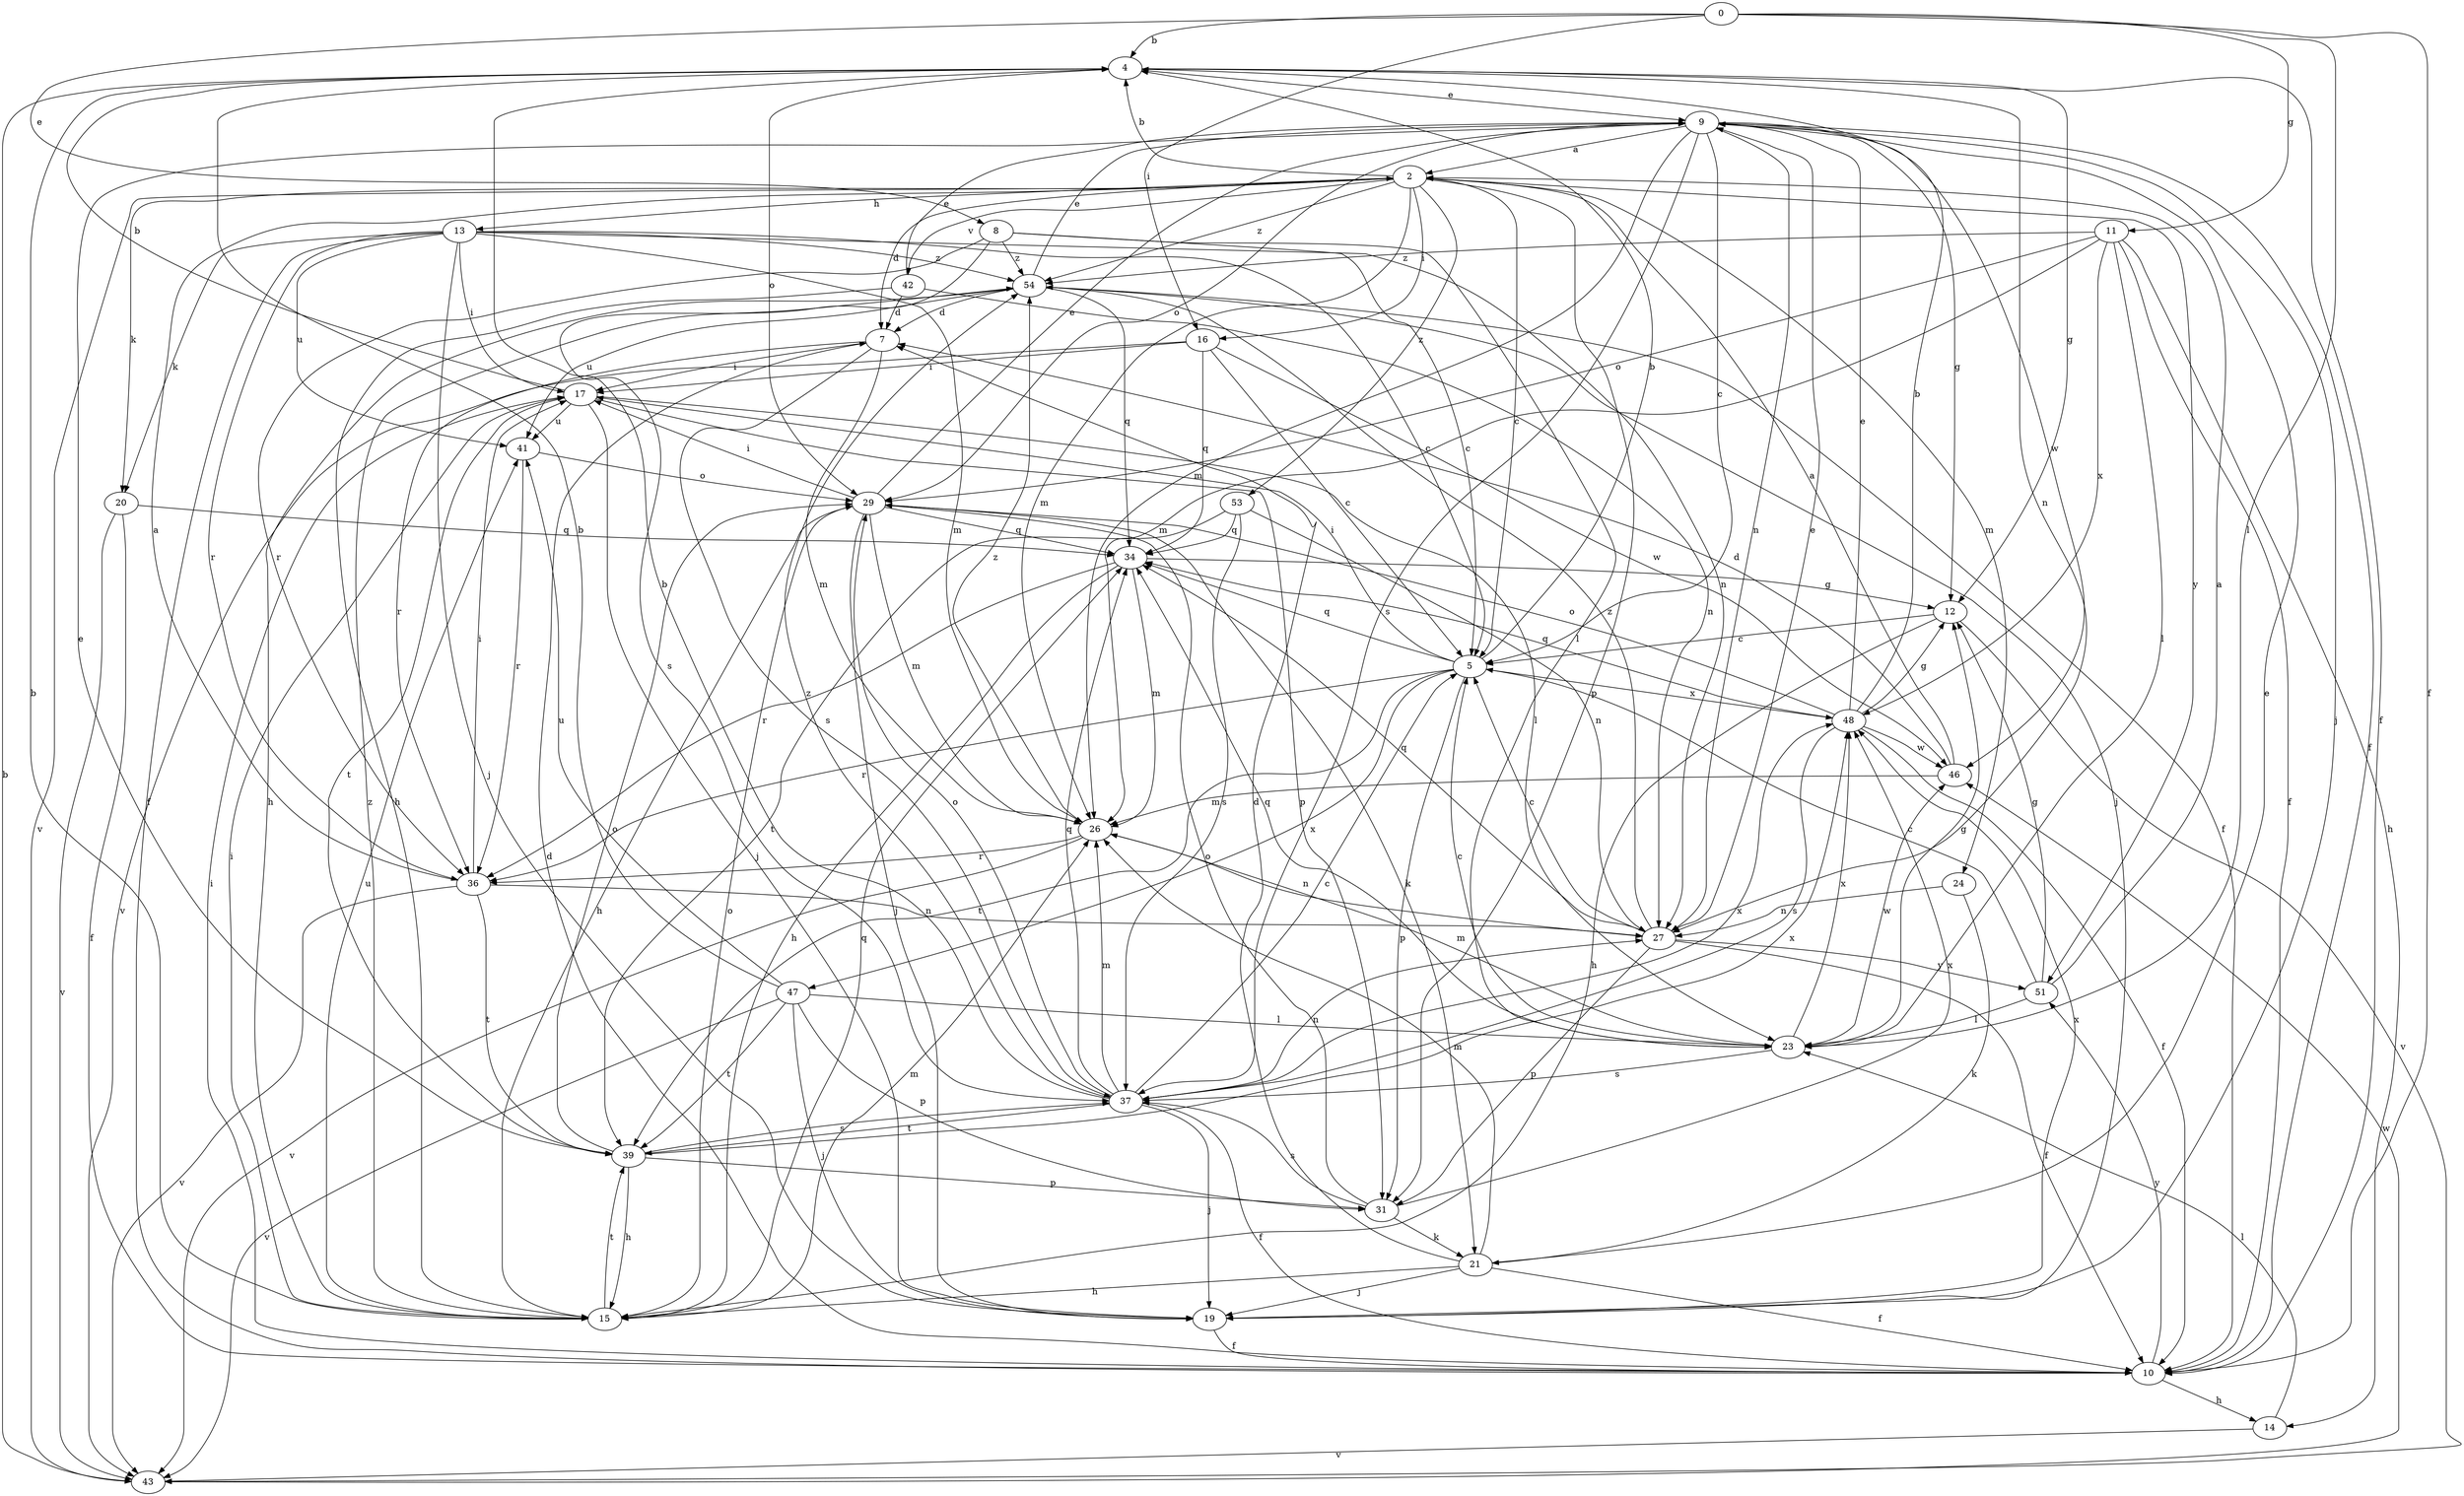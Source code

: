 strict digraph  {
0;
2;
4;
5;
7;
8;
9;
10;
11;
12;
13;
14;
15;
16;
17;
19;
20;
21;
23;
24;
26;
27;
29;
31;
34;
36;
37;
39;
41;
42;
43;
46;
47;
48;
51;
53;
54;
0 -> 4  [label=b];
0 -> 8  [label=e];
0 -> 10  [label=f];
0 -> 11  [label=g];
0 -> 16  [label=i];
0 -> 23  [label=l];
2 -> 4  [label=b];
2 -> 5  [label=c];
2 -> 7  [label=d];
2 -> 13  [label=h];
2 -> 16  [label=i];
2 -> 20  [label=k];
2 -> 24  [label=m];
2 -> 26  [label=m];
2 -> 31  [label=p];
2 -> 42  [label=v];
2 -> 43  [label=v];
2 -> 51  [label=y];
2 -> 53  [label=z];
2 -> 54  [label=z];
4 -> 9  [label=e];
4 -> 10  [label=f];
4 -> 12  [label=g];
4 -> 27  [label=n];
4 -> 29  [label=o];
5 -> 4  [label=b];
5 -> 17  [label=i];
5 -> 31  [label=p];
5 -> 34  [label=q];
5 -> 36  [label=r];
5 -> 39  [label=t];
5 -> 47  [label=x];
5 -> 48  [label=x];
7 -> 17  [label=i];
7 -> 26  [label=m];
7 -> 36  [label=r];
7 -> 37  [label=s];
8 -> 5  [label=c];
8 -> 23  [label=l];
8 -> 36  [label=r];
8 -> 37  [label=s];
8 -> 54  [label=z];
9 -> 2  [label=a];
9 -> 5  [label=c];
9 -> 10  [label=f];
9 -> 12  [label=g];
9 -> 19  [label=j];
9 -> 26  [label=m];
9 -> 27  [label=n];
9 -> 29  [label=o];
9 -> 37  [label=s];
9 -> 46  [label=w];
10 -> 7  [label=d];
10 -> 14  [label=h];
10 -> 17  [label=i];
10 -> 51  [label=y];
11 -> 10  [label=f];
11 -> 14  [label=h];
11 -> 23  [label=l];
11 -> 26  [label=m];
11 -> 29  [label=o];
11 -> 48  [label=x];
11 -> 54  [label=z];
12 -> 5  [label=c];
12 -> 15  [label=h];
12 -> 43  [label=v];
13 -> 5  [label=c];
13 -> 10  [label=f];
13 -> 17  [label=i];
13 -> 19  [label=j];
13 -> 20  [label=k];
13 -> 26  [label=m];
13 -> 27  [label=n];
13 -> 36  [label=r];
13 -> 41  [label=u];
13 -> 54  [label=z];
14 -> 23  [label=l];
14 -> 43  [label=v];
15 -> 4  [label=b];
15 -> 17  [label=i];
15 -> 26  [label=m];
15 -> 29  [label=o];
15 -> 34  [label=q];
15 -> 39  [label=t];
15 -> 41  [label=u];
15 -> 54  [label=z];
16 -> 5  [label=c];
16 -> 17  [label=i];
16 -> 34  [label=q];
16 -> 43  [label=v];
16 -> 46  [label=w];
17 -> 4  [label=b];
17 -> 19  [label=j];
17 -> 23  [label=l];
17 -> 31  [label=p];
17 -> 39  [label=t];
17 -> 41  [label=u];
19 -> 10  [label=f];
19 -> 48  [label=x];
20 -> 10  [label=f];
20 -> 34  [label=q];
20 -> 43  [label=v];
21 -> 7  [label=d];
21 -> 9  [label=e];
21 -> 10  [label=f];
21 -> 15  [label=h];
21 -> 19  [label=j];
21 -> 26  [label=m];
23 -> 5  [label=c];
23 -> 12  [label=g];
23 -> 26  [label=m];
23 -> 34  [label=q];
23 -> 37  [label=s];
23 -> 46  [label=w];
23 -> 48  [label=x];
24 -> 21  [label=k];
24 -> 27  [label=n];
26 -> 27  [label=n];
26 -> 36  [label=r];
26 -> 43  [label=v];
26 -> 54  [label=z];
27 -> 5  [label=c];
27 -> 9  [label=e];
27 -> 10  [label=f];
27 -> 31  [label=p];
27 -> 34  [label=q];
27 -> 51  [label=y];
27 -> 54  [label=z];
29 -> 9  [label=e];
29 -> 15  [label=h];
29 -> 17  [label=i];
29 -> 19  [label=j];
29 -> 21  [label=k];
29 -> 26  [label=m];
29 -> 34  [label=q];
31 -> 21  [label=k];
31 -> 29  [label=o];
31 -> 37  [label=s];
31 -> 48  [label=x];
34 -> 12  [label=g];
34 -> 15  [label=h];
34 -> 26  [label=m];
34 -> 36  [label=r];
36 -> 2  [label=a];
36 -> 17  [label=i];
36 -> 27  [label=n];
36 -> 39  [label=t];
36 -> 43  [label=v];
37 -> 4  [label=b];
37 -> 5  [label=c];
37 -> 10  [label=f];
37 -> 19  [label=j];
37 -> 26  [label=m];
37 -> 27  [label=n];
37 -> 29  [label=o];
37 -> 34  [label=q];
37 -> 39  [label=t];
37 -> 48  [label=x];
37 -> 54  [label=z];
39 -> 9  [label=e];
39 -> 15  [label=h];
39 -> 29  [label=o];
39 -> 31  [label=p];
39 -> 37  [label=s];
39 -> 48  [label=x];
41 -> 29  [label=o];
41 -> 36  [label=r];
42 -> 7  [label=d];
42 -> 9  [label=e];
42 -> 15  [label=h];
42 -> 27  [label=n];
43 -> 4  [label=b];
43 -> 46  [label=w];
46 -> 2  [label=a];
46 -> 7  [label=d];
46 -> 26  [label=m];
47 -> 4  [label=b];
47 -> 19  [label=j];
47 -> 23  [label=l];
47 -> 31  [label=p];
47 -> 39  [label=t];
47 -> 41  [label=u];
47 -> 43  [label=v];
48 -> 4  [label=b];
48 -> 9  [label=e];
48 -> 10  [label=f];
48 -> 12  [label=g];
48 -> 29  [label=o];
48 -> 34  [label=q];
48 -> 37  [label=s];
48 -> 46  [label=w];
51 -> 2  [label=a];
51 -> 5  [label=c];
51 -> 12  [label=g];
51 -> 23  [label=l];
53 -> 27  [label=n];
53 -> 34  [label=q];
53 -> 37  [label=s];
53 -> 39  [label=t];
54 -> 7  [label=d];
54 -> 9  [label=e];
54 -> 10  [label=f];
54 -> 15  [label=h];
54 -> 19  [label=j];
54 -> 34  [label=q];
54 -> 41  [label=u];
}
